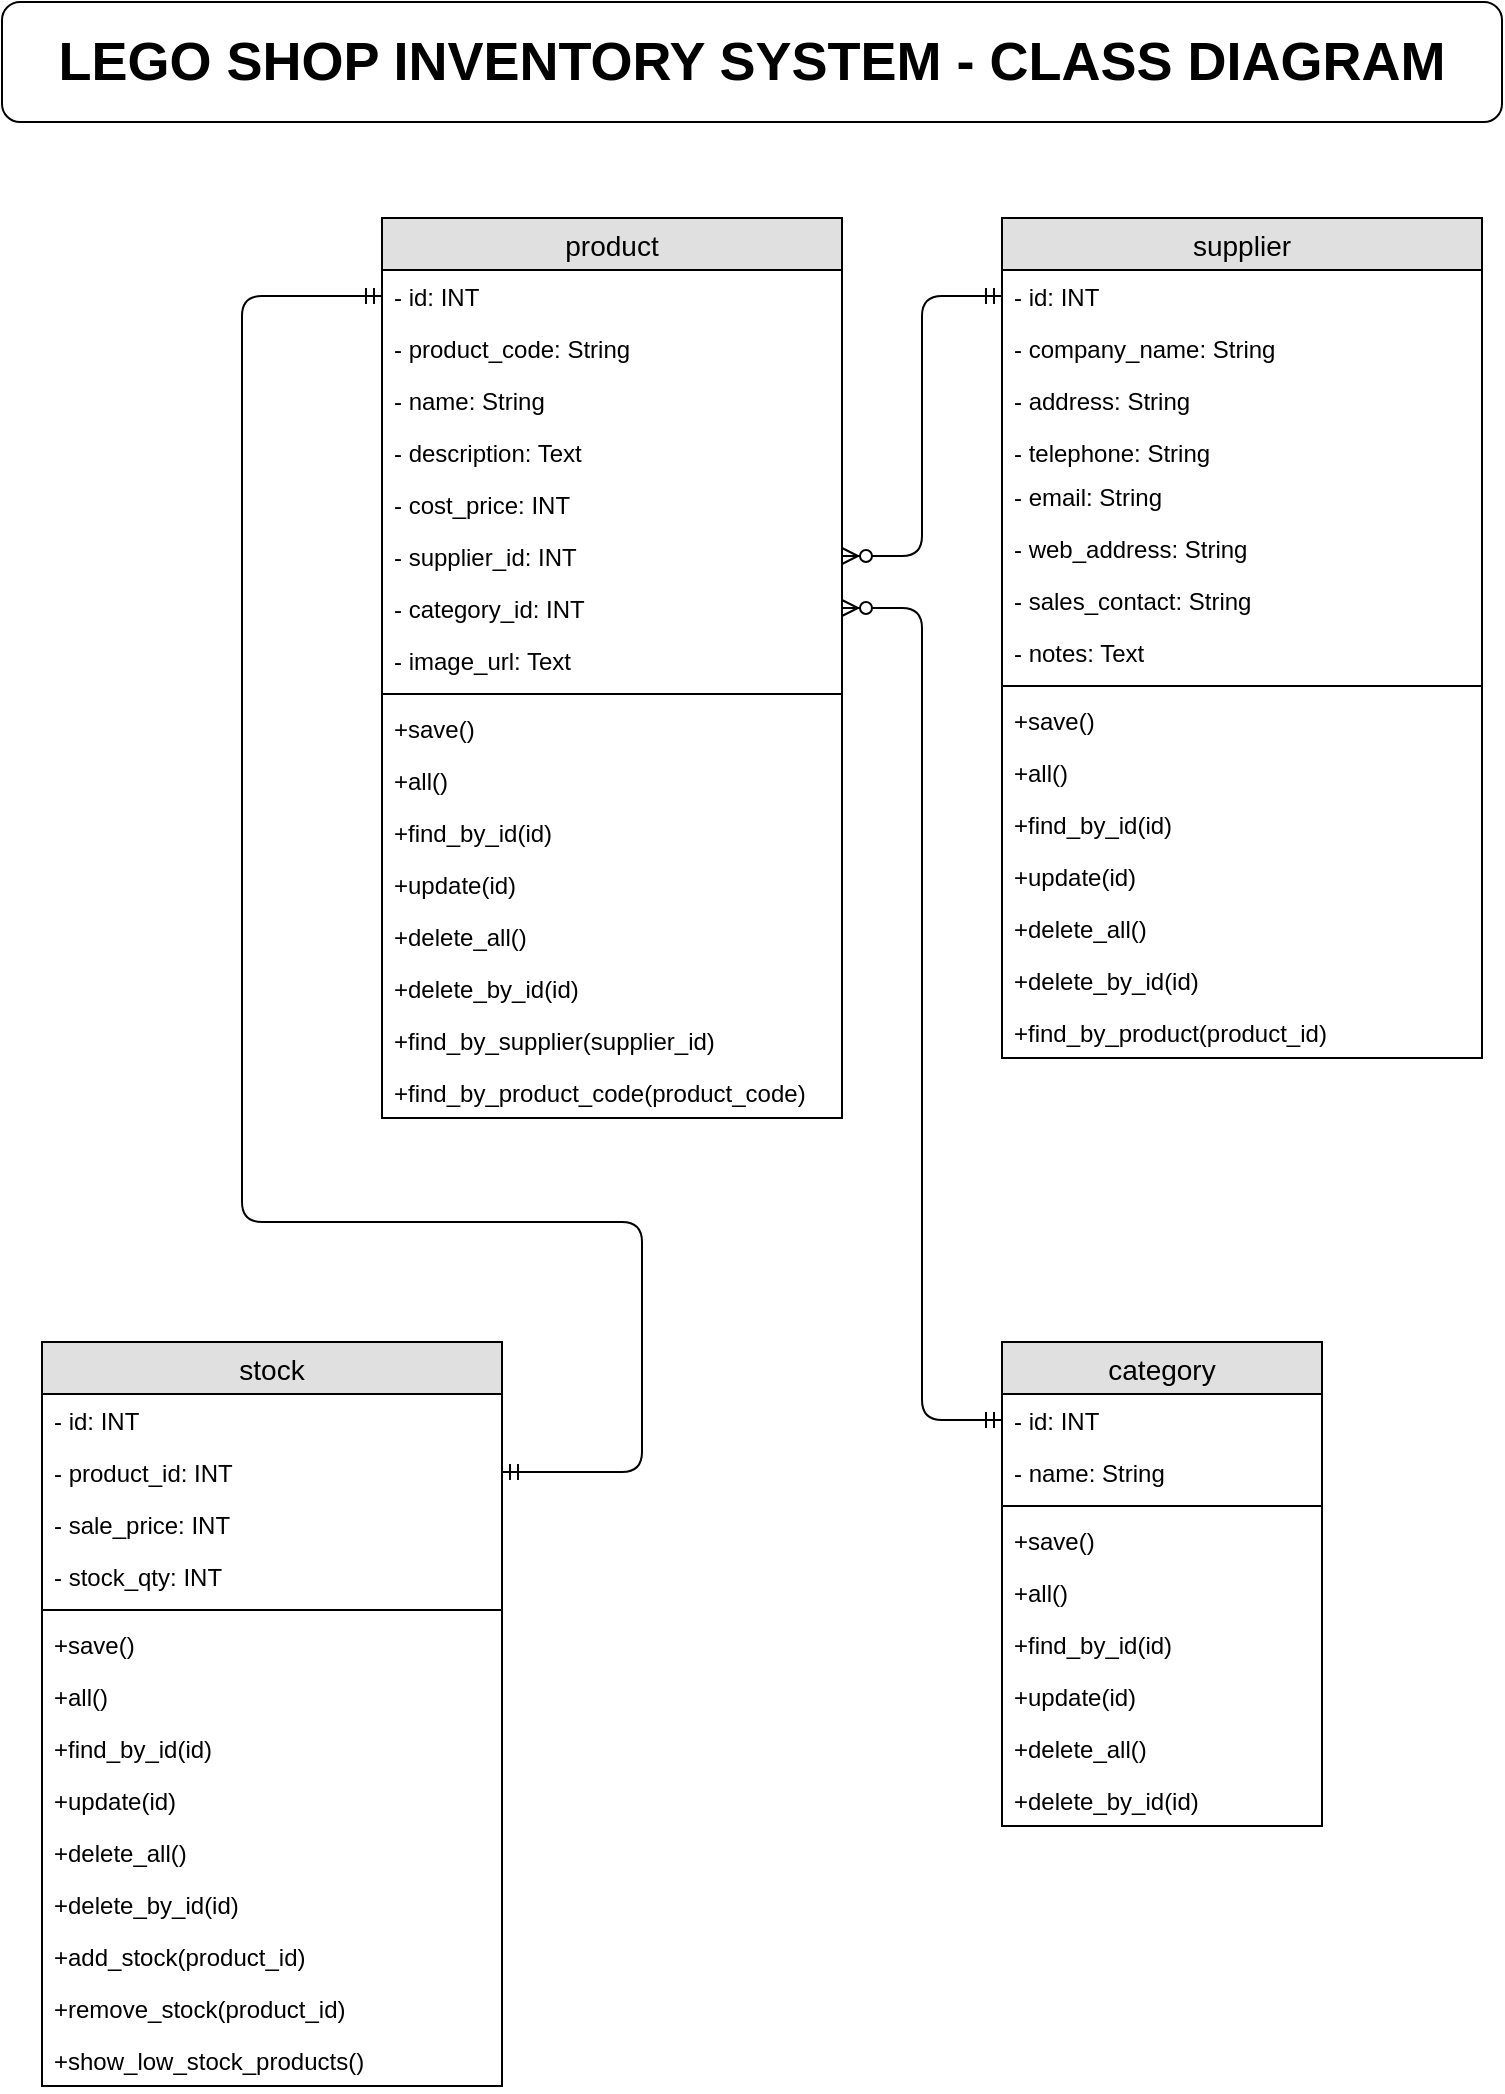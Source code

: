 <mxfile version="12.6.5" type="device"><diagram id="P8v222GKJYFz8FP36FYq" name="Page-1"><mxGraphModel dx="747" dy="568" grid="1" gridSize="10" guides="1" tooltips="1" connect="1" arrows="1" fold="1" page="1" pageScale="1" pageWidth="827" pageHeight="1169" math="0" shadow="0"><root><mxCell id="0"/><mxCell id="1" parent="0"/><mxCell id="-VxvdIlI4ug0TUNml89J-53" value="&lt;b&gt;&lt;font style=&quot;font-size: 27px&quot;&gt;LEGO SHOP INVENTORY SYSTEM - CLASS DIAGRAM&lt;/font&gt;&lt;/b&gt;" style="rounded=1;whiteSpace=wrap;html=1;" parent="1" vertex="1"><mxGeometry x="40" y="40" width="750" height="60" as="geometry"/></mxCell><mxCell id="-VxvdIlI4ug0TUNml89J-54" value="product" style="swimlane;fontStyle=0;childLayout=stackLayout;horizontal=1;startSize=26;fillColor=#e0e0e0;horizontalStack=0;resizeParent=1;resizeParentMax=0;resizeLast=0;collapsible=1;marginBottom=0;swimlaneFillColor=#ffffff;align=center;fontSize=14;" parent="1" vertex="1"><mxGeometry x="230" y="148" width="230" height="450" as="geometry"/></mxCell><mxCell id="-VxvdIlI4ug0TUNml89J-55" value="- id: INT" style="text;strokeColor=none;fillColor=none;spacingLeft=4;spacingRight=4;overflow=hidden;rotatable=0;points=[[0,0.5],[1,0.5]];portConstraint=eastwest;fontSize=12;" parent="-VxvdIlI4ug0TUNml89J-54" vertex="1"><mxGeometry y="26" width="230" height="26" as="geometry"/></mxCell><mxCell id="uK81vVBI_uY4Mc6KcE75-1" value="- product_code: String" style="text;strokeColor=none;fillColor=none;spacingLeft=4;spacingRight=4;overflow=hidden;rotatable=0;points=[[0,0.5],[1,0.5]];portConstraint=eastwest;fontSize=12;" vertex="1" parent="-VxvdIlI4ug0TUNml89J-54"><mxGeometry y="52" width="230" height="26" as="geometry"/></mxCell><mxCell id="-VxvdIlI4ug0TUNml89J-56" value="- name: String" style="text;strokeColor=none;fillColor=none;spacingLeft=4;spacingRight=4;overflow=hidden;rotatable=0;points=[[0,0.5],[1,0.5]];portConstraint=eastwest;fontSize=12;" parent="-VxvdIlI4ug0TUNml89J-54" vertex="1"><mxGeometry y="78" width="230" height="26" as="geometry"/></mxCell><mxCell id="-VxvdIlI4ug0TUNml89J-57" value="- description: Text" style="text;strokeColor=none;fillColor=none;spacingLeft=4;spacingRight=4;overflow=hidden;rotatable=0;points=[[0,0.5],[1,0.5]];portConstraint=eastwest;fontSize=12;" parent="-VxvdIlI4ug0TUNml89J-54" vertex="1"><mxGeometry y="104" width="230" height="26" as="geometry"/></mxCell><mxCell id="-VxvdIlI4ug0TUNml89J-58" value="- cost_price: INT" style="text;strokeColor=none;fillColor=none;spacingLeft=4;spacingRight=4;overflow=hidden;rotatable=0;points=[[0,0.5],[1,0.5]];portConstraint=eastwest;fontSize=12;" parent="-VxvdIlI4ug0TUNml89J-54" vertex="1"><mxGeometry y="130" width="230" height="26" as="geometry"/></mxCell><mxCell id="-VxvdIlI4ug0TUNml89J-59" value="- supplier_id: INT" style="text;strokeColor=none;fillColor=none;spacingLeft=4;spacingRight=4;overflow=hidden;rotatable=0;points=[[0,0.5],[1,0.5]];portConstraint=eastwest;fontSize=12;" parent="-VxvdIlI4ug0TUNml89J-54" vertex="1"><mxGeometry y="156" width="230" height="26" as="geometry"/></mxCell><mxCell id="-VxvdIlI4ug0TUNml89J-60" value="- category_id: INT" style="text;strokeColor=none;fillColor=none;spacingLeft=4;spacingRight=4;overflow=hidden;rotatable=0;points=[[0,0.5],[1,0.5]];portConstraint=eastwest;fontSize=12;" parent="-VxvdIlI4ug0TUNml89J-54" vertex="1"><mxGeometry y="182" width="230" height="26" as="geometry"/></mxCell><mxCell id="uK81vVBI_uY4Mc6KcE75-3" value="- image_url: Text" style="text;strokeColor=none;fillColor=none;spacingLeft=4;spacingRight=4;overflow=hidden;rotatable=0;points=[[0,0.5],[1,0.5]];portConstraint=eastwest;fontSize=12;" vertex="1" parent="-VxvdIlI4ug0TUNml89J-54"><mxGeometry y="208" width="230" height="26" as="geometry"/></mxCell><mxCell id="-VxvdIlI4ug0TUNml89J-92" value="" style="line;strokeWidth=1;fillColor=none;align=left;verticalAlign=middle;spacingTop=-1;spacingLeft=3;spacingRight=3;rotatable=0;labelPosition=right;points=[];portConstraint=eastwest;fontSize=12;" parent="-VxvdIlI4ug0TUNml89J-54" vertex="1"><mxGeometry y="234" width="230" height="8" as="geometry"/></mxCell><mxCell id="-VxvdIlI4ug0TUNml89J-87" value="+save()" style="text;strokeColor=none;fillColor=none;spacingLeft=4;spacingRight=4;overflow=hidden;rotatable=0;points=[[0,0.5],[1,0.5]];portConstraint=eastwest;fontSize=12;" parent="-VxvdIlI4ug0TUNml89J-54" vertex="1"><mxGeometry y="242" width="230" height="26" as="geometry"/></mxCell><mxCell id="-VxvdIlI4ug0TUNml89J-91" value="+all()" style="text;strokeColor=none;fillColor=none;spacingLeft=4;spacingRight=4;overflow=hidden;rotatable=0;points=[[0,0.5],[1,0.5]];portConstraint=eastwest;fontSize=12;" parent="-VxvdIlI4ug0TUNml89J-54" vertex="1"><mxGeometry y="268" width="230" height="26" as="geometry"/></mxCell><mxCell id="-VxvdIlI4ug0TUNml89J-88" value="+find_by_id(id)" style="text;strokeColor=none;fillColor=none;spacingLeft=4;spacingRight=4;overflow=hidden;rotatable=0;points=[[0,0.5],[1,0.5]];portConstraint=eastwest;fontSize=12;" parent="-VxvdIlI4ug0TUNml89J-54" vertex="1"><mxGeometry y="294" width="230" height="26" as="geometry"/></mxCell><mxCell id="-VxvdIlI4ug0TUNml89J-90" value="+update(id)" style="text;strokeColor=none;fillColor=none;spacingLeft=4;spacingRight=4;overflow=hidden;rotatable=0;points=[[0,0.5],[1,0.5]];portConstraint=eastwest;fontSize=12;" parent="-VxvdIlI4ug0TUNml89J-54" vertex="1"><mxGeometry y="320" width="230" height="26" as="geometry"/></mxCell><mxCell id="-VxvdIlI4ug0TUNml89J-89" value="+delete_all()" style="text;strokeColor=none;fillColor=none;spacingLeft=4;spacingRight=4;overflow=hidden;rotatable=0;points=[[0,0.5],[1,0.5]];portConstraint=eastwest;fontSize=12;" parent="-VxvdIlI4ug0TUNml89J-54" vertex="1"><mxGeometry y="346" width="230" height="26" as="geometry"/></mxCell><mxCell id="-VxvdIlI4ug0TUNml89J-107" value="+delete_by_id(id)" style="text;strokeColor=none;fillColor=none;spacingLeft=4;spacingRight=4;overflow=hidden;rotatable=0;points=[[0,0.5],[1,0.5]];portConstraint=eastwest;fontSize=12;" parent="-VxvdIlI4ug0TUNml89J-54" vertex="1"><mxGeometry y="372" width="230" height="26" as="geometry"/></mxCell><mxCell id="-VxvdIlI4ug0TUNml89J-106" value="+find_by_supplier(supplier_id)" style="text;strokeColor=none;fillColor=none;spacingLeft=4;spacingRight=4;overflow=hidden;rotatable=0;points=[[0,0.5],[1,0.5]];portConstraint=eastwest;fontSize=12;" parent="-VxvdIlI4ug0TUNml89J-54" vertex="1"><mxGeometry y="398" width="230" height="26" as="geometry"/></mxCell><mxCell id="uK81vVBI_uY4Mc6KcE75-2" value="+find_by_product_code(product_code)" style="text;strokeColor=none;fillColor=none;spacingLeft=4;spacingRight=4;overflow=hidden;rotatable=0;points=[[0,0.5],[1,0.5]];portConstraint=eastwest;fontSize=12;" vertex="1" parent="-VxvdIlI4ug0TUNml89J-54"><mxGeometry y="424" width="230" height="26" as="geometry"/></mxCell><mxCell id="-VxvdIlI4ug0TUNml89J-61" value="supplier" style="swimlane;fontStyle=0;childLayout=stackLayout;horizontal=1;startSize=26;fillColor=#e0e0e0;horizontalStack=0;resizeParent=1;resizeParentMax=0;resizeLast=0;collapsible=1;marginBottom=0;swimlaneFillColor=#ffffff;align=center;fontSize=14;" parent="1" vertex="1"><mxGeometry x="540" y="148" width="240" height="420" as="geometry"/></mxCell><mxCell id="-VxvdIlI4ug0TUNml89J-62" value="- id: INT" style="text;strokeColor=none;fillColor=none;spacingLeft=4;spacingRight=4;overflow=hidden;rotatable=0;points=[[0,0.5],[1,0.5]];portConstraint=eastwest;fontSize=12;" parent="-VxvdIlI4ug0TUNml89J-61" vertex="1"><mxGeometry y="26" width="240" height="26" as="geometry"/></mxCell><mxCell id="-VxvdIlI4ug0TUNml89J-63" value="- company_name: String" style="text;strokeColor=none;fillColor=none;spacingLeft=4;spacingRight=4;overflow=hidden;rotatable=0;points=[[0,0.5],[1,0.5]];portConstraint=eastwest;fontSize=12;" parent="-VxvdIlI4ug0TUNml89J-61" vertex="1"><mxGeometry y="52" width="240" height="26" as="geometry"/></mxCell><mxCell id="-VxvdIlI4ug0TUNml89J-64" value="- address: String" style="text;strokeColor=none;fillColor=none;spacingLeft=4;spacingRight=4;overflow=hidden;rotatable=0;points=[[0,0.5],[1,0.5]];portConstraint=eastwest;fontSize=12;" parent="-VxvdIlI4ug0TUNml89J-61" vertex="1"><mxGeometry y="78" width="240" height="26" as="geometry"/></mxCell><mxCell id="-VxvdIlI4ug0TUNml89J-65" value="- telephone: String" style="text;strokeColor=none;fillColor=none;spacingLeft=4;spacingRight=4;overflow=hidden;rotatable=0;points=[[0,0.5],[1,0.5]];portConstraint=eastwest;fontSize=12;" parent="-VxvdIlI4ug0TUNml89J-61" vertex="1"><mxGeometry y="104" width="240" height="22" as="geometry"/></mxCell><mxCell id="-VxvdIlI4ug0TUNml89J-66" value="- email: String" style="text;strokeColor=none;fillColor=none;spacingLeft=4;spacingRight=4;overflow=hidden;rotatable=0;points=[[0,0.5],[1,0.5]];portConstraint=eastwest;fontSize=12;" parent="-VxvdIlI4ug0TUNml89J-61" vertex="1"><mxGeometry y="126" width="240" height="26" as="geometry"/></mxCell><mxCell id="-VxvdIlI4ug0TUNml89J-67" value="- web_address: String" style="text;strokeColor=none;fillColor=none;spacingLeft=4;spacingRight=4;overflow=hidden;rotatable=0;points=[[0,0.5],[1,0.5]];portConstraint=eastwest;fontSize=12;" parent="-VxvdIlI4ug0TUNml89J-61" vertex="1"><mxGeometry y="152" width="240" height="26" as="geometry"/></mxCell><mxCell id="-VxvdIlI4ug0TUNml89J-68" value="- sales_contact: String" style="text;strokeColor=none;fillColor=none;spacingLeft=4;spacingRight=4;overflow=hidden;rotatable=0;points=[[0,0.5],[1,0.5]];portConstraint=eastwest;fontSize=12;" parent="-VxvdIlI4ug0TUNml89J-61" vertex="1"><mxGeometry y="178" width="240" height="26" as="geometry"/></mxCell><mxCell id="-VxvdIlI4ug0TUNml89J-69" value="- notes: Text" style="text;strokeColor=none;fillColor=none;spacingLeft=4;spacingRight=4;overflow=hidden;rotatable=0;points=[[0,0.5],[1,0.5]];portConstraint=eastwest;fontSize=12;" parent="-VxvdIlI4ug0TUNml89J-61" vertex="1"><mxGeometry y="204" width="240" height="26" as="geometry"/></mxCell><mxCell id="-VxvdIlI4ug0TUNml89J-105" value="" style="line;strokeWidth=1;fillColor=none;align=left;verticalAlign=middle;spacingTop=-1;spacingLeft=3;spacingRight=3;rotatable=0;labelPosition=right;points=[];portConstraint=eastwest;fontSize=12;" parent="-VxvdIlI4ug0TUNml89J-61" vertex="1"><mxGeometry y="230" width="240" height="8" as="geometry"/></mxCell><mxCell id="-VxvdIlI4ug0TUNml89J-108" value="+save()" style="text;strokeColor=none;fillColor=none;spacingLeft=4;spacingRight=4;overflow=hidden;rotatable=0;points=[[0,0.5],[1,0.5]];portConstraint=eastwest;fontSize=12;" parent="-VxvdIlI4ug0TUNml89J-61" vertex="1"><mxGeometry y="238" width="240" height="26" as="geometry"/></mxCell><mxCell id="-VxvdIlI4ug0TUNml89J-109" value="+all()" style="text;strokeColor=none;fillColor=none;spacingLeft=4;spacingRight=4;overflow=hidden;rotatable=0;points=[[0,0.5],[1,0.5]];portConstraint=eastwest;fontSize=12;" parent="-VxvdIlI4ug0TUNml89J-61" vertex="1"><mxGeometry y="264" width="240" height="26" as="geometry"/></mxCell><mxCell id="-VxvdIlI4ug0TUNml89J-110" value="+find_by_id(id)" style="text;strokeColor=none;fillColor=none;spacingLeft=4;spacingRight=4;overflow=hidden;rotatable=0;points=[[0,0.5],[1,0.5]];portConstraint=eastwest;fontSize=12;" parent="-VxvdIlI4ug0TUNml89J-61" vertex="1"><mxGeometry y="290" width="240" height="26" as="geometry"/></mxCell><mxCell id="-VxvdIlI4ug0TUNml89J-111" value="+update(id)" style="text;strokeColor=none;fillColor=none;spacingLeft=4;spacingRight=4;overflow=hidden;rotatable=0;points=[[0,0.5],[1,0.5]];portConstraint=eastwest;fontSize=12;" parent="-VxvdIlI4ug0TUNml89J-61" vertex="1"><mxGeometry y="316" width="240" height="26" as="geometry"/></mxCell><mxCell id="-VxvdIlI4ug0TUNml89J-112" value="+delete_all()" style="text;strokeColor=none;fillColor=none;spacingLeft=4;spacingRight=4;overflow=hidden;rotatable=0;points=[[0,0.5],[1,0.5]];portConstraint=eastwest;fontSize=12;" parent="-VxvdIlI4ug0TUNml89J-61" vertex="1"><mxGeometry y="342" width="240" height="26" as="geometry"/></mxCell><mxCell id="-VxvdIlI4ug0TUNml89J-113" value="+delete_by_id(id)" style="text;strokeColor=none;fillColor=none;spacingLeft=4;spacingRight=4;overflow=hidden;rotatable=0;points=[[0,0.5],[1,0.5]];portConstraint=eastwest;fontSize=12;" parent="-VxvdIlI4ug0TUNml89J-61" vertex="1"><mxGeometry y="368" width="240" height="26" as="geometry"/></mxCell><mxCell id="-VxvdIlI4ug0TUNml89J-114" value="+find_by_product(product_id)" style="text;strokeColor=none;fillColor=none;spacingLeft=4;spacingRight=4;overflow=hidden;rotatable=0;points=[[0,0.5],[1,0.5]];portConstraint=eastwest;fontSize=12;" parent="-VxvdIlI4ug0TUNml89J-61" vertex="1"><mxGeometry y="394" width="240" height="26" as="geometry"/></mxCell><mxCell id="-VxvdIlI4ug0TUNml89J-70" value="stock" style="swimlane;fontStyle=0;childLayout=stackLayout;horizontal=1;startSize=26;fillColor=#e0e0e0;horizontalStack=0;resizeParent=1;resizeParentMax=0;resizeLast=0;collapsible=1;marginBottom=0;swimlaneFillColor=#ffffff;align=center;fontSize=14;" parent="1" vertex="1"><mxGeometry x="60" y="710" width="230" height="372" as="geometry"/></mxCell><mxCell id="-VxvdIlI4ug0TUNml89J-71" value="- id: INT" style="text;strokeColor=none;fillColor=none;spacingLeft=4;spacingRight=4;overflow=hidden;rotatable=0;points=[[0,0.5],[1,0.5]];portConstraint=eastwest;fontSize=12;" parent="-VxvdIlI4ug0TUNml89J-70" vertex="1"><mxGeometry y="26" width="230" height="26" as="geometry"/></mxCell><mxCell id="-VxvdIlI4ug0TUNml89J-72" value="- product_id: INT" style="text;strokeColor=none;fillColor=none;spacingLeft=4;spacingRight=4;overflow=hidden;rotatable=0;points=[[0,0.5],[1,0.5]];portConstraint=eastwest;fontSize=12;" parent="-VxvdIlI4ug0TUNml89J-70" vertex="1"><mxGeometry y="52" width="230" height="26" as="geometry"/></mxCell><mxCell id="-VxvdIlI4ug0TUNml89J-73" value="- sale_price: INT" style="text;strokeColor=none;fillColor=none;spacingLeft=4;spacingRight=4;overflow=hidden;rotatable=0;points=[[0,0.5],[1,0.5]];portConstraint=eastwest;fontSize=12;" parent="-VxvdIlI4ug0TUNml89J-70" vertex="1"><mxGeometry y="78" width="230" height="26" as="geometry"/></mxCell><mxCell id="-VxvdIlI4ug0TUNml89J-74" value="- stock_qty: INT" style="text;strokeColor=none;fillColor=none;spacingLeft=4;spacingRight=4;overflow=hidden;rotatable=0;points=[[0,0.5],[1,0.5]];portConstraint=eastwest;fontSize=12;" parent="-VxvdIlI4ug0TUNml89J-70" vertex="1"><mxGeometry y="104" width="230" height="26" as="geometry"/></mxCell><mxCell id="-VxvdIlI4ug0TUNml89J-85" value="" style="line;strokeWidth=1;fillColor=none;align=left;verticalAlign=middle;spacingTop=-1;spacingLeft=3;spacingRight=3;rotatable=0;labelPosition=right;points=[];portConstraint=eastwest;fontSize=12;" parent="-VxvdIlI4ug0TUNml89J-70" vertex="1"><mxGeometry y="130" width="230" height="8" as="geometry"/></mxCell><mxCell id="-VxvdIlI4ug0TUNml89J-121" value="+save()" style="text;strokeColor=none;fillColor=none;spacingLeft=4;spacingRight=4;overflow=hidden;rotatable=0;points=[[0,0.5],[1,0.5]];portConstraint=eastwest;fontSize=12;" parent="-VxvdIlI4ug0TUNml89J-70" vertex="1"><mxGeometry y="138" width="230" height="26" as="geometry"/></mxCell><mxCell id="-VxvdIlI4ug0TUNml89J-122" value="+all()" style="text;strokeColor=none;fillColor=none;spacingLeft=4;spacingRight=4;overflow=hidden;rotatable=0;points=[[0,0.5],[1,0.5]];portConstraint=eastwest;fontSize=12;" parent="-VxvdIlI4ug0TUNml89J-70" vertex="1"><mxGeometry y="164" width="230" height="26" as="geometry"/></mxCell><mxCell id="-VxvdIlI4ug0TUNml89J-123" value="+find_by_id(id)" style="text;strokeColor=none;fillColor=none;spacingLeft=4;spacingRight=4;overflow=hidden;rotatable=0;points=[[0,0.5],[1,0.5]];portConstraint=eastwest;fontSize=12;" parent="-VxvdIlI4ug0TUNml89J-70" vertex="1"><mxGeometry y="190" width="230" height="26" as="geometry"/></mxCell><mxCell id="-VxvdIlI4ug0TUNml89J-124" value="+update(id)" style="text;strokeColor=none;fillColor=none;spacingLeft=4;spacingRight=4;overflow=hidden;rotatable=0;points=[[0,0.5],[1,0.5]];portConstraint=eastwest;fontSize=12;" parent="-VxvdIlI4ug0TUNml89J-70" vertex="1"><mxGeometry y="216" width="230" height="26" as="geometry"/></mxCell><mxCell id="-VxvdIlI4ug0TUNml89J-125" value="+delete_all()" style="text;strokeColor=none;fillColor=none;spacingLeft=4;spacingRight=4;overflow=hidden;rotatable=0;points=[[0,0.5],[1,0.5]];portConstraint=eastwest;fontSize=12;" parent="-VxvdIlI4ug0TUNml89J-70" vertex="1"><mxGeometry y="242" width="230" height="26" as="geometry"/></mxCell><mxCell id="-VxvdIlI4ug0TUNml89J-126" value="+delete_by_id(id)" style="text;strokeColor=none;fillColor=none;spacingLeft=4;spacingRight=4;overflow=hidden;rotatable=0;points=[[0,0.5],[1,0.5]];portConstraint=eastwest;fontSize=12;" parent="-VxvdIlI4ug0TUNml89J-70" vertex="1"><mxGeometry y="268" width="230" height="26" as="geometry"/></mxCell><mxCell id="-VxvdIlI4ug0TUNml89J-84" value="+add_stock(product_id)" style="text;strokeColor=none;fillColor=none;spacingLeft=4;spacingRight=4;overflow=hidden;rotatable=0;points=[[0,0.5],[1,0.5]];portConstraint=eastwest;fontSize=12;" parent="-VxvdIlI4ug0TUNml89J-70" vertex="1"><mxGeometry y="294" width="230" height="26" as="geometry"/></mxCell><mxCell id="-VxvdIlI4ug0TUNml89J-81" value="+remove_stock(product_id)" style="text;strokeColor=none;fillColor=none;spacingLeft=4;spacingRight=4;overflow=hidden;rotatable=0;points=[[0,0.5],[1,0.5]];portConstraint=eastwest;fontSize=12;" parent="-VxvdIlI4ug0TUNml89J-70" vertex="1"><mxGeometry y="320" width="230" height="26" as="geometry"/></mxCell><mxCell id="-VxvdIlI4ug0TUNml89J-127" value="+show_low_stock_products()" style="text;strokeColor=none;fillColor=none;spacingLeft=4;spacingRight=4;overflow=hidden;rotatable=0;points=[[0,0.5],[1,0.5]];portConstraint=eastwest;fontSize=12;" parent="-VxvdIlI4ug0TUNml89J-70" vertex="1"><mxGeometry y="346" width="230" height="26" as="geometry"/></mxCell><mxCell id="-VxvdIlI4ug0TUNml89J-75" value="category" style="swimlane;fontStyle=0;childLayout=stackLayout;horizontal=1;startSize=26;fillColor=#e0e0e0;horizontalStack=0;resizeParent=1;resizeParentMax=0;resizeLast=0;collapsible=1;marginBottom=0;swimlaneFillColor=#ffffff;align=center;fontSize=14;" parent="1" vertex="1"><mxGeometry x="540" y="710" width="160" height="242" as="geometry"/></mxCell><mxCell id="-VxvdIlI4ug0TUNml89J-76" value="- id: INT" style="text;strokeColor=none;fillColor=none;spacingLeft=4;spacingRight=4;overflow=hidden;rotatable=0;points=[[0,0.5],[1,0.5]];portConstraint=eastwest;fontSize=12;" parent="-VxvdIlI4ug0TUNml89J-75" vertex="1"><mxGeometry y="26" width="160" height="26" as="geometry"/></mxCell><mxCell id="-VxvdIlI4ug0TUNml89J-77" value="- name: String" style="text;strokeColor=none;fillColor=none;spacingLeft=4;spacingRight=4;overflow=hidden;rotatable=0;points=[[0,0.5],[1,0.5]];portConstraint=eastwest;fontSize=12;" parent="-VxvdIlI4ug0TUNml89J-75" vertex="1"><mxGeometry y="52" width="160" height="26" as="geometry"/></mxCell><mxCell id="-VxvdIlI4ug0TUNml89J-98" value="" style="line;strokeWidth=1;fillColor=none;align=left;verticalAlign=middle;spacingTop=-1;spacingLeft=3;spacingRight=3;rotatable=0;labelPosition=right;points=[];portConstraint=eastwest;fontSize=12;" parent="-VxvdIlI4ug0TUNml89J-75" vertex="1"><mxGeometry y="78" width="160" height="8" as="geometry"/></mxCell><mxCell id="-VxvdIlI4ug0TUNml89J-115" value="+save()" style="text;strokeColor=none;fillColor=none;spacingLeft=4;spacingRight=4;overflow=hidden;rotatable=0;points=[[0,0.5],[1,0.5]];portConstraint=eastwest;fontSize=12;" parent="-VxvdIlI4ug0TUNml89J-75" vertex="1"><mxGeometry y="86" width="160" height="26" as="geometry"/></mxCell><mxCell id="-VxvdIlI4ug0TUNml89J-116" value="+all()" style="text;strokeColor=none;fillColor=none;spacingLeft=4;spacingRight=4;overflow=hidden;rotatable=0;points=[[0,0.5],[1,0.5]];portConstraint=eastwest;fontSize=12;" parent="-VxvdIlI4ug0TUNml89J-75" vertex="1"><mxGeometry y="112" width="160" height="26" as="geometry"/></mxCell><mxCell id="-VxvdIlI4ug0TUNml89J-117" value="+find_by_id(id)" style="text;strokeColor=none;fillColor=none;spacingLeft=4;spacingRight=4;overflow=hidden;rotatable=0;points=[[0,0.5],[1,0.5]];portConstraint=eastwest;fontSize=12;" parent="-VxvdIlI4ug0TUNml89J-75" vertex="1"><mxGeometry y="138" width="160" height="26" as="geometry"/></mxCell><mxCell id="-VxvdIlI4ug0TUNml89J-118" value="+update(id)" style="text;strokeColor=none;fillColor=none;spacingLeft=4;spacingRight=4;overflow=hidden;rotatable=0;points=[[0,0.5],[1,0.5]];portConstraint=eastwest;fontSize=12;" parent="-VxvdIlI4ug0TUNml89J-75" vertex="1"><mxGeometry y="164" width="160" height="26" as="geometry"/></mxCell><mxCell id="-VxvdIlI4ug0TUNml89J-119" value="+delete_all()" style="text;strokeColor=none;fillColor=none;spacingLeft=4;spacingRight=4;overflow=hidden;rotatable=0;points=[[0,0.5],[1,0.5]];portConstraint=eastwest;fontSize=12;" parent="-VxvdIlI4ug0TUNml89J-75" vertex="1"><mxGeometry y="190" width="160" height="26" as="geometry"/></mxCell><mxCell id="-VxvdIlI4ug0TUNml89J-120" value="+delete_by_id(id)" style="text;strokeColor=none;fillColor=none;spacingLeft=4;spacingRight=4;overflow=hidden;rotatable=0;points=[[0,0.5],[1,0.5]];portConstraint=eastwest;fontSize=12;" parent="-VxvdIlI4ug0TUNml89J-75" vertex="1"><mxGeometry y="216" width="160" height="26" as="geometry"/></mxCell><mxCell id="-VxvdIlI4ug0TUNml89J-78" value="" style="edgeStyle=orthogonalEdgeStyle;fontSize=12;html=1;endArrow=ERzeroToMany;startArrow=ERmandOne;exitX=0;exitY=0.5;exitDx=0;exitDy=0;entryX=1;entryY=0.5;entryDx=0;entryDy=0;" parent="1" source="-VxvdIlI4ug0TUNml89J-76" target="-VxvdIlI4ug0TUNml89J-60" edge="1"><mxGeometry width="100" height="100" relative="1" as="geometry"><mxPoint x="290" y="430" as="sourcePoint"/><mxPoint x="390" y="330" as="targetPoint"/><Array as="points"><mxPoint x="500" y="749"/><mxPoint x="500" y="343"/></Array></mxGeometry></mxCell><mxCell id="-VxvdIlI4ug0TUNml89J-79" value="" style="fontSize=12;html=1;endArrow=ERzeroToMany;startArrow=ERmandOne;exitX=0;exitY=0.5;exitDx=0;exitDy=0;entryX=1;entryY=0.5;entryDx=0;entryDy=0;edgeStyle=orthogonalEdgeStyle;" parent="1" source="-VxvdIlI4ug0TUNml89J-62" target="-VxvdIlI4ug0TUNml89J-59" edge="1"><mxGeometry width="100" height="100" relative="1" as="geometry"><mxPoint x="330" y="150" as="sourcePoint"/><mxPoint x="430" y="50" as="targetPoint"/><Array as="points"><mxPoint x="500" y="187"/><mxPoint x="500" y="317"/></Array></mxGeometry></mxCell><mxCell id="-VxvdIlI4ug0TUNml89J-80" value="" style="edgeStyle=orthogonalEdgeStyle;fontSize=12;html=1;endArrow=ERmandOne;startArrow=ERmandOne;entryX=0;entryY=0.5;entryDx=0;entryDy=0;exitX=1;exitY=0.5;exitDx=0;exitDy=0;" parent="1" source="-VxvdIlI4ug0TUNml89J-72" target="-VxvdIlI4ug0TUNml89J-55" edge="1"><mxGeometry width="100" height="100" relative="1" as="geometry"><mxPoint x="260" y="560" as="sourcePoint"/><mxPoint x="360" y="460" as="targetPoint"/><Array as="points"><mxPoint x="360" y="775"/><mxPoint x="360" y="650"/><mxPoint x="160" y="650"/><mxPoint x="160" y="187"/></Array></mxGeometry></mxCell></root></mxGraphModel></diagram></mxfile>